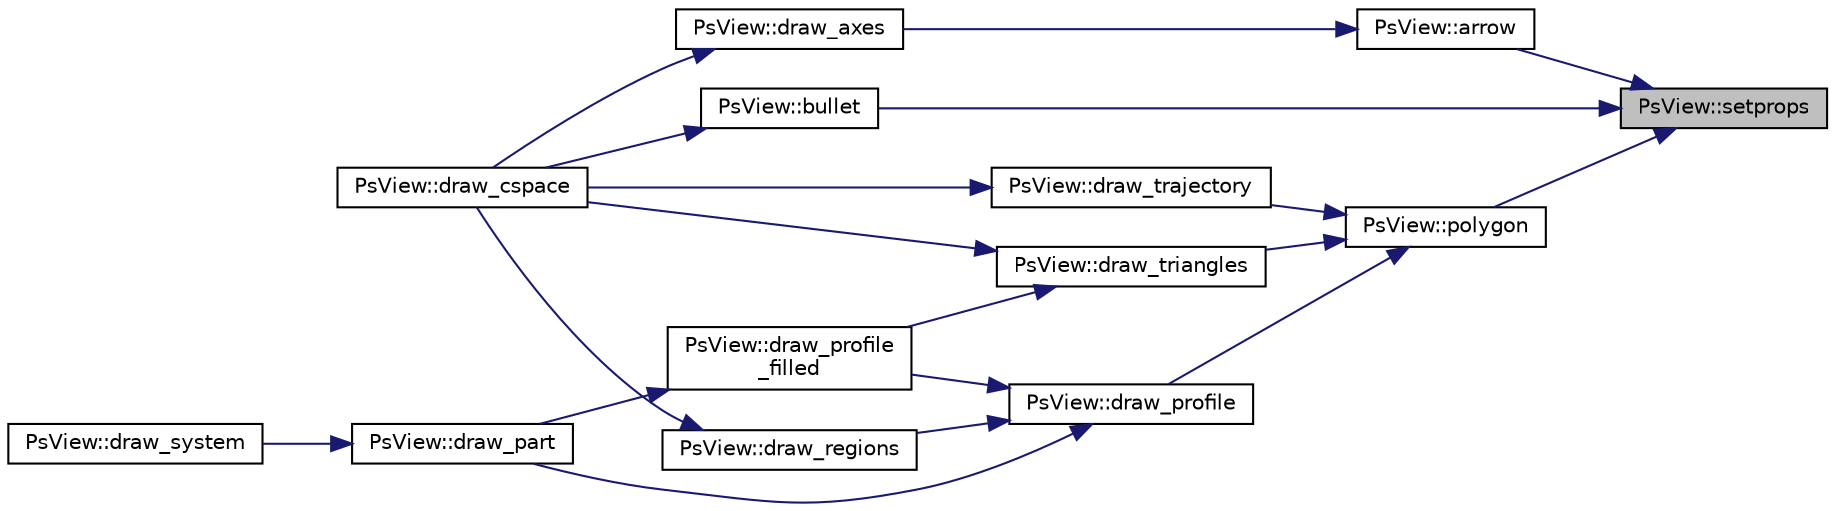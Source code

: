 digraph "PsView::setprops"
{
 // LATEX_PDF_SIZE
  edge [fontname="Helvetica",fontsize="10",labelfontname="Helvetica",labelfontsize="10"];
  node [fontname="Helvetica",fontsize="10",shape=record];
  rankdir="RL";
  Node1 [label="PsView::setprops",height=0.2,width=0.4,color="black", fillcolor="grey75", style="filled", fontcolor="black",tooltip=" "];
  Node1 -> Node2 [dir="back",color="midnightblue",fontsize="10",style="solid",fontname="Helvetica"];
  Node2 [label="PsView::arrow",height=0.2,width=0.4,color="black", fillcolor="white", style="filled",URL="$d4/db7/class_ps_view.html#a1772a929bbc249f29e87048cfa59c265",tooltip=" "];
  Node2 -> Node3 [dir="back",color="midnightblue",fontsize="10",style="solid",fontname="Helvetica"];
  Node3 [label="PsView::draw_axes",height=0.2,width=0.4,color="black", fillcolor="white", style="filled",URL="$d4/db7/class_ps_view.html#a5b7b3299451ecf6ef962bf683947249f",tooltip=" "];
  Node3 -> Node4 [dir="back",color="midnightblue",fontsize="10",style="solid",fontname="Helvetica"];
  Node4 [label="PsView::draw_cspace",height=0.2,width=0.4,color="black", fillcolor="white", style="filled",URL="$d4/db7/class_ps_view.html#a621785387236f306cefb7ebfe97cc2fc",tooltip=" "];
  Node1 -> Node5 [dir="back",color="midnightblue",fontsize="10",style="solid",fontname="Helvetica"];
  Node5 [label="PsView::bullet",height=0.2,width=0.4,color="black", fillcolor="white", style="filled",URL="$d4/db7/class_ps_view.html#ad3dbbf4cf1a67d202ff48391c44a685e",tooltip=" "];
  Node5 -> Node4 [dir="back",color="midnightblue",fontsize="10",style="solid",fontname="Helvetica"];
  Node1 -> Node6 [dir="back",color="midnightblue",fontsize="10",style="solid",fontname="Helvetica"];
  Node6 [label="PsView::polygon",height=0.2,width=0.4,color="black", fillcolor="white", style="filled",URL="$d4/db7/class_ps_view.html#a1477cc980d9d2d7ae384e051023f5aff",tooltip=" "];
  Node6 -> Node7 [dir="back",color="midnightblue",fontsize="10",style="solid",fontname="Helvetica"];
  Node7 [label="PsView::draw_profile",height=0.2,width=0.4,color="black", fillcolor="white", style="filled",URL="$d4/db7/class_ps_view.html#a76a9e933210f4043d84cf63b9a8b1e4f",tooltip=" "];
  Node7 -> Node8 [dir="back",color="midnightblue",fontsize="10",style="solid",fontname="Helvetica"];
  Node8 [label="PsView::draw_part",height=0.2,width=0.4,color="black", fillcolor="white", style="filled",URL="$d4/db7/class_ps_view.html#af61f2238da4909314b22054e87317513",tooltip=" "];
  Node8 -> Node9 [dir="back",color="midnightblue",fontsize="10",style="solid",fontname="Helvetica"];
  Node9 [label="PsView::draw_system",height=0.2,width=0.4,color="black", fillcolor="white", style="filled",URL="$d4/db7/class_ps_view.html#a8354fa56e4a241f2a8f0264b64b64a60",tooltip=" "];
  Node7 -> Node10 [dir="back",color="midnightblue",fontsize="10",style="solid",fontname="Helvetica"];
  Node10 [label="PsView::draw_profile\l_filled",height=0.2,width=0.4,color="black", fillcolor="white", style="filled",URL="$d4/db7/class_ps_view.html#aa565880fe78eba8da786f60b7b91a061",tooltip=" "];
  Node10 -> Node8 [dir="back",color="midnightblue",fontsize="10",style="solid",fontname="Helvetica"];
  Node7 -> Node11 [dir="back",color="midnightblue",fontsize="10",style="solid",fontname="Helvetica"];
  Node11 [label="PsView::draw_regions",height=0.2,width=0.4,color="black", fillcolor="white", style="filled",URL="$d4/db7/class_ps_view.html#a4660ee766bcfa7f907788d7205f36651",tooltip=" "];
  Node11 -> Node4 [dir="back",color="midnightblue",fontsize="10",style="solid",fontname="Helvetica"];
  Node6 -> Node12 [dir="back",color="midnightblue",fontsize="10",style="solid",fontname="Helvetica"];
  Node12 [label="PsView::draw_trajectory",height=0.2,width=0.4,color="black", fillcolor="white", style="filled",URL="$d4/db7/class_ps_view.html#aa1ee720693c0d7ce2c24c34c0eb3284c",tooltip=" "];
  Node12 -> Node4 [dir="back",color="midnightblue",fontsize="10",style="solid",fontname="Helvetica"];
  Node6 -> Node13 [dir="back",color="midnightblue",fontsize="10",style="solid",fontname="Helvetica"];
  Node13 [label="PsView::draw_triangles",height=0.2,width=0.4,color="black", fillcolor="white", style="filled",URL="$d4/db7/class_ps_view.html#ad49af7b63769e2f51534437e4997f80e",tooltip=" "];
  Node13 -> Node4 [dir="back",color="midnightblue",fontsize="10",style="solid",fontname="Helvetica"];
  Node13 -> Node10 [dir="back",color="midnightblue",fontsize="10",style="solid",fontname="Helvetica"];
}
